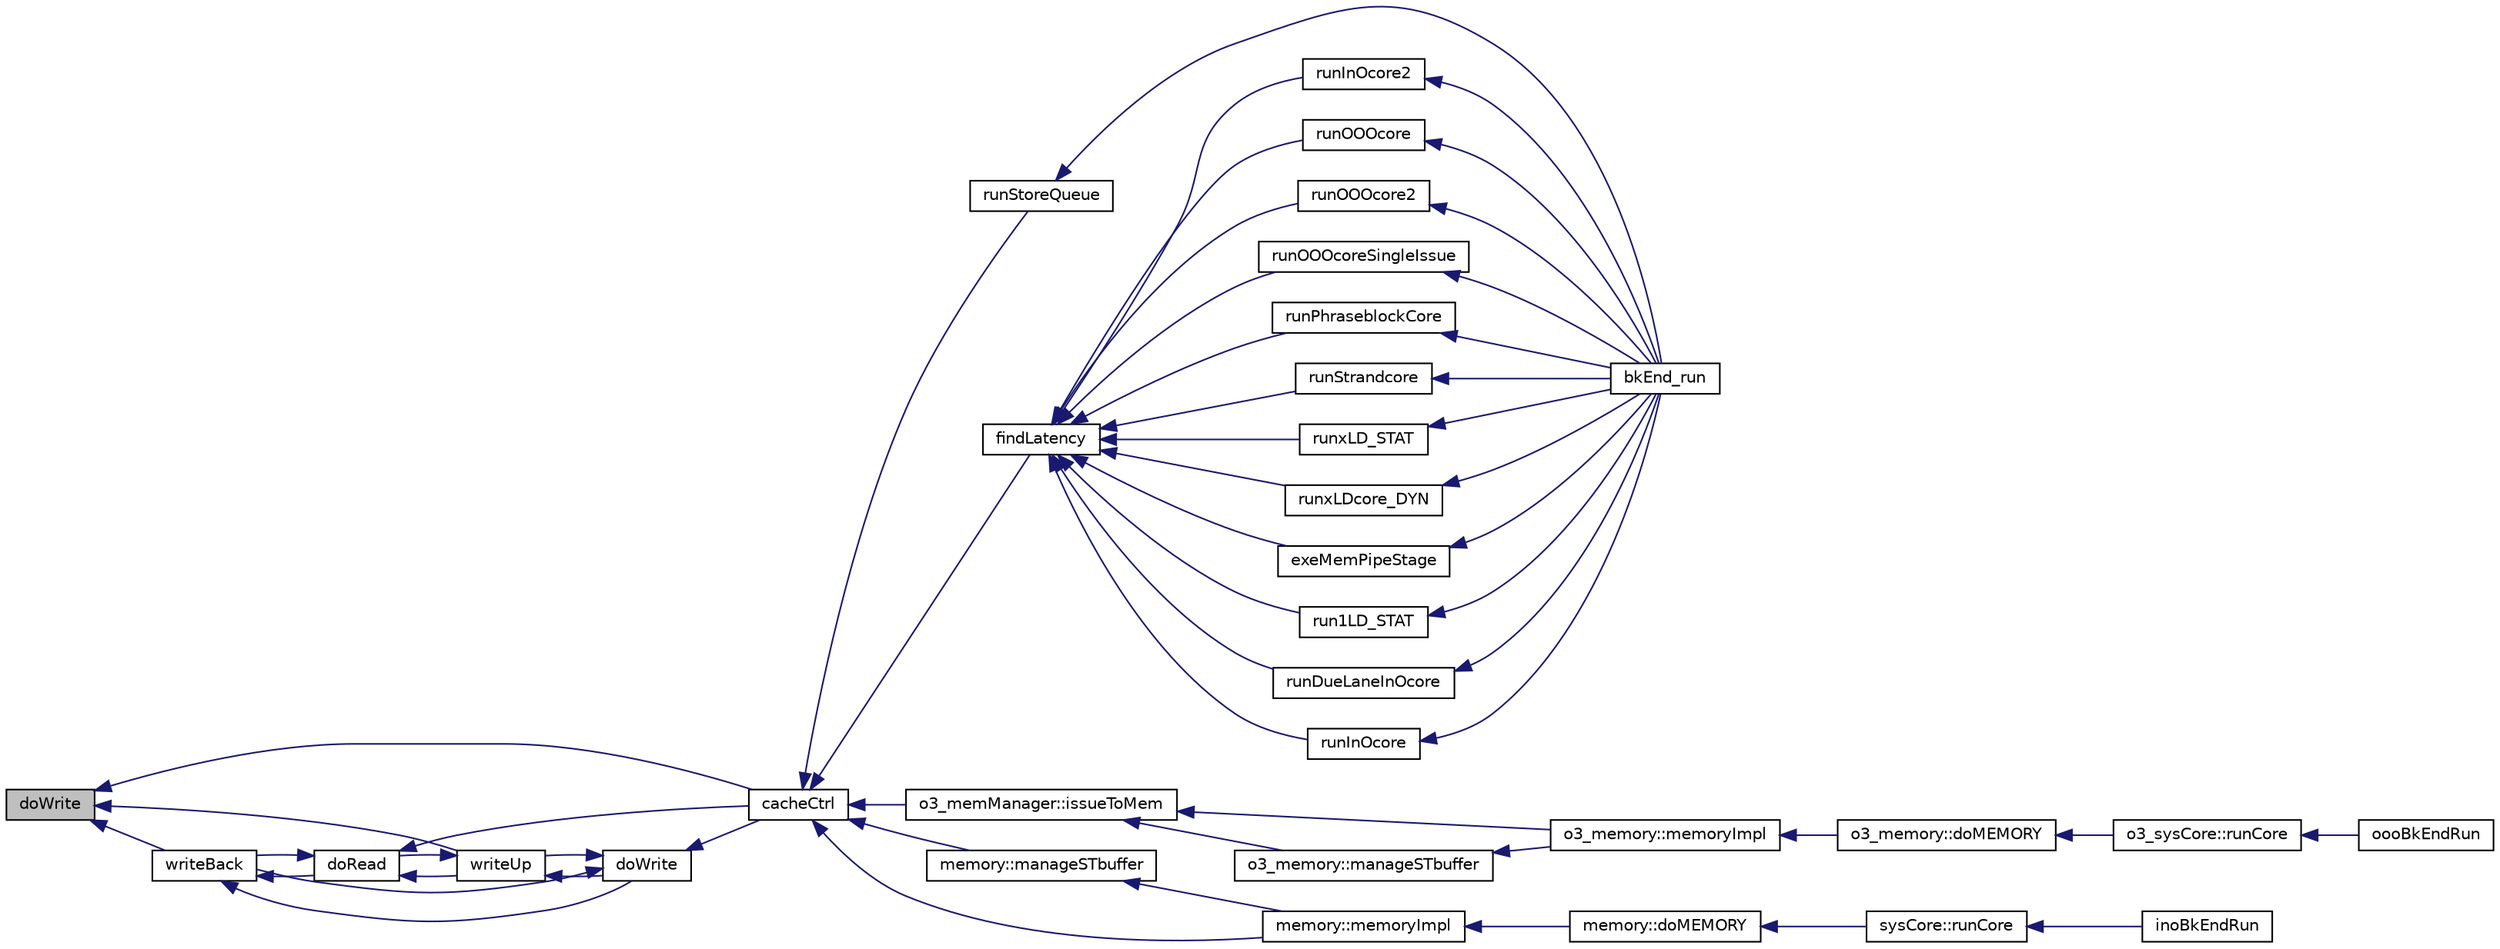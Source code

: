 digraph G
{
  edge [fontname="Helvetica",fontsize="10",labelfontname="Helvetica",labelfontsize="10"];
  node [fontname="Helvetica",fontsize="10",shape=record];
  rankdir=LR;
  Node1 [label="doWrite",height=0.2,width=0.4,color="black", fillcolor="grey75", style="filled" fontcolor="black"];
  Node1 -> Node2 [dir=back,color="midnightblue",fontsize="10",style="solid",fontname="Helvetica"];
  Node2 [label="cacheCtrl",height=0.2,width=0.4,color="black", fillcolor="white", style="filled",URL="$cacheCtrl_8h.html#a647b95d4a9cb0f09d95d2adfaf25e1d7"];
  Node2 -> Node3 [dir=back,color="midnightblue",fontsize="10",style="solid",fontname="Helvetica"];
  Node3 [label="findLatency",height=0.2,width=0.4,color="black", fillcolor="white", style="filled",URL="$bkEnd_8cpp.html#a425e040d7cdd063c48e543f19d61d29e"];
  Node3 -> Node4 [dir=back,color="midnightblue",fontsize="10",style="solid",fontname="Helvetica"];
  Node4 [label="exeMemPipeStage",height=0.2,width=0.4,color="black", fillcolor="white", style="filled",URL="$bkEnd_8cpp.html#a184a478d12000544a380c7aa50a9894d"];
  Node4 -> Node5 [dir=back,color="midnightblue",fontsize="10",style="solid",fontname="Helvetica"];
  Node5 [label="bkEnd_run",height=0.2,width=0.4,color="black", fillcolor="white", style="filled",URL="$bkEnd_8h.html#a0de885ce07273f37e162ecb0e63ec95d"];
  Node3 -> Node6 [dir=back,color="midnightblue",fontsize="10",style="solid",fontname="Helvetica"];
  Node6 [label="run1LD_STAT",height=0.2,width=0.4,color="black", fillcolor="white", style="filled",URL="$bkEnd_8cpp.html#a97c39e40275c8b88452f484247c641e6"];
  Node6 -> Node5 [dir=back,color="midnightblue",fontsize="10",style="solid",fontname="Helvetica"];
  Node3 -> Node7 [dir=back,color="midnightblue",fontsize="10",style="solid",fontname="Helvetica"];
  Node7 [label="runDueLaneInOcore",height=0.2,width=0.4,color="black", fillcolor="white", style="filled",URL="$bkEnd_8cpp.html#ace2244168da67b24c25de5eeb8e324e7"];
  Node7 -> Node5 [dir=back,color="midnightblue",fontsize="10",style="solid",fontname="Helvetica"];
  Node3 -> Node8 [dir=back,color="midnightblue",fontsize="10",style="solid",fontname="Helvetica"];
  Node8 [label="runInOcore",height=0.2,width=0.4,color="black", fillcolor="white", style="filled",URL="$bkEnd_8cpp.html#a08f23b53db9ac916db6ee3b82c8a80a9"];
  Node8 -> Node5 [dir=back,color="midnightblue",fontsize="10",style="solid",fontname="Helvetica"];
  Node3 -> Node9 [dir=back,color="midnightblue",fontsize="10",style="solid",fontname="Helvetica"];
  Node9 [label="runInOcore2",height=0.2,width=0.4,color="black", fillcolor="white", style="filled",URL="$bkEnd_8cpp.html#ac12de6e25fc3f32a278fbc174b77bcf8"];
  Node9 -> Node5 [dir=back,color="midnightblue",fontsize="10",style="solid",fontname="Helvetica"];
  Node3 -> Node10 [dir=back,color="midnightblue",fontsize="10",style="solid",fontname="Helvetica"];
  Node10 [label="runOOOcore",height=0.2,width=0.4,color="black", fillcolor="white", style="filled",URL="$bkEnd_8cpp.html#a0048e706dd30cad67418041c870d1850"];
  Node10 -> Node5 [dir=back,color="midnightblue",fontsize="10",style="solid",fontname="Helvetica"];
  Node3 -> Node11 [dir=back,color="midnightblue",fontsize="10",style="solid",fontname="Helvetica"];
  Node11 [label="runOOOcore2",height=0.2,width=0.4,color="black", fillcolor="white", style="filled",URL="$bkEnd_8cpp.html#a1e86a57f718ccc5c785cb2f69e4eb150"];
  Node11 -> Node5 [dir=back,color="midnightblue",fontsize="10",style="solid",fontname="Helvetica"];
  Node3 -> Node12 [dir=back,color="midnightblue",fontsize="10",style="solid",fontname="Helvetica"];
  Node12 [label="runOOOcoreSingleIssue",height=0.2,width=0.4,color="black", fillcolor="white", style="filled",URL="$bkEnd_8cpp.html#a10447d26aeb9ab403590f64c71683174"];
  Node12 -> Node5 [dir=back,color="midnightblue",fontsize="10",style="solid",fontname="Helvetica"];
  Node3 -> Node13 [dir=back,color="midnightblue",fontsize="10",style="solid",fontname="Helvetica"];
  Node13 [label="runPhraseblockCore",height=0.2,width=0.4,color="black", fillcolor="white", style="filled",URL="$bkEnd_8cpp.html#a6ce7251cbd93290a7c6774649b96b166"];
  Node13 -> Node5 [dir=back,color="midnightblue",fontsize="10",style="solid",fontname="Helvetica"];
  Node3 -> Node14 [dir=back,color="midnightblue",fontsize="10",style="solid",fontname="Helvetica"];
  Node14 [label="runStrandcore",height=0.2,width=0.4,color="black", fillcolor="white", style="filled",URL="$bkEnd_8cpp.html#a72051851d4c12247aaab4ed481b9c2d1"];
  Node14 -> Node5 [dir=back,color="midnightblue",fontsize="10",style="solid",fontname="Helvetica"];
  Node3 -> Node15 [dir=back,color="midnightblue",fontsize="10",style="solid",fontname="Helvetica"];
  Node15 [label="runxLD_STAT",height=0.2,width=0.4,color="black", fillcolor="white", style="filled",URL="$bkEnd_8cpp.html#a63d6bd6a56d403ccb003d08d98681a3b"];
  Node15 -> Node5 [dir=back,color="midnightblue",fontsize="10",style="solid",fontname="Helvetica"];
  Node3 -> Node16 [dir=back,color="midnightblue",fontsize="10",style="solid",fontname="Helvetica"];
  Node16 [label="runxLDcore_DYN",height=0.2,width=0.4,color="black", fillcolor="white", style="filled",URL="$bkEnd_8cpp.html#a00dd14f5dbcba28599ade0a3d5c47091"];
  Node16 -> Node5 [dir=back,color="midnightblue",fontsize="10",style="solid",fontname="Helvetica"];
  Node2 -> Node17 [dir=back,color="midnightblue",fontsize="10",style="solid",fontname="Helvetica"];
  Node17 [label="o3_memManager::issueToMem",height=0.2,width=0.4,color="black", fillcolor="white", style="filled",URL="$classo3__memManager.html#a9e44a6173a6b099fa6e7644960aac5cf"];
  Node17 -> Node18 [dir=back,color="midnightblue",fontsize="10",style="solid",fontname="Helvetica"];
  Node18 [label="o3_memory::manageSTbuffer",height=0.2,width=0.4,color="black", fillcolor="white", style="filled",URL="$classo3__memory.html#a91a7367c72346b355709afddef9296bf"];
  Node18 -> Node19 [dir=back,color="midnightblue",fontsize="10",style="solid",fontname="Helvetica"];
  Node19 [label="o3_memory::memoryImpl",height=0.2,width=0.4,color="black", fillcolor="white", style="filled",URL="$classo3__memory.html#ad44b31e95afd6e63f85401be8e58318d"];
  Node19 -> Node20 [dir=back,color="midnightblue",fontsize="10",style="solid",fontname="Helvetica"];
  Node20 [label="o3_memory::doMEMORY",height=0.2,width=0.4,color="black", fillcolor="white", style="filled",URL="$classo3__memory.html#a14fb30065edbb1758d0e4c9ac3f92433"];
  Node20 -> Node21 [dir=back,color="midnightblue",fontsize="10",style="solid",fontname="Helvetica"];
  Node21 [label="o3_sysCore::runCore",height=0.2,width=0.4,color="black", fillcolor="white", style="filled",URL="$classo3__sysCore.html#ab97edaa7f8ea74d7315b71d7d03a736c"];
  Node21 -> Node22 [dir=back,color="midnightblue",fontsize="10",style="solid",fontname="Helvetica"];
  Node22 [label="oooBkEndRun",height=0.2,width=0.4,color="black", fillcolor="white", style="filled",URL="$oooBkEnd_8h.html#aaa2cf7fe88073cf54894d48f17271d93"];
  Node17 -> Node19 [dir=back,color="midnightblue",fontsize="10",style="solid",fontname="Helvetica"];
  Node2 -> Node23 [dir=back,color="midnightblue",fontsize="10",style="solid",fontname="Helvetica"];
  Node23 [label="memory::manageSTbuffer",height=0.2,width=0.4,color="black", fillcolor="white", style="filled",URL="$classmemory.html#a43b452151bf034cd654a711b21078097"];
  Node23 -> Node24 [dir=back,color="midnightblue",fontsize="10",style="solid",fontname="Helvetica"];
  Node24 [label="memory::memoryImpl",height=0.2,width=0.4,color="black", fillcolor="white", style="filled",URL="$classmemory.html#a3c2b4025c057acb762cc6630f324d3dc"];
  Node24 -> Node25 [dir=back,color="midnightblue",fontsize="10",style="solid",fontname="Helvetica"];
  Node25 [label="memory::doMEMORY",height=0.2,width=0.4,color="black", fillcolor="white", style="filled",URL="$classmemory.html#ae667b5ac087faff10a52913146d6b627"];
  Node25 -> Node26 [dir=back,color="midnightblue",fontsize="10",style="solid",fontname="Helvetica"];
  Node26 [label="sysCore::runCore",height=0.2,width=0.4,color="black", fillcolor="white", style="filled",URL="$classsysCore.html#a329e1539dcc7da668fb0d6237368922f"];
  Node26 -> Node27 [dir=back,color="midnightblue",fontsize="10",style="solid",fontname="Helvetica"];
  Node27 [label="inoBkEndRun",height=0.2,width=0.4,color="black", fillcolor="white", style="filled",URL="$inoBkEnd_8h.html#a7f7897adf2514facd31db95c4b90314d"];
  Node2 -> Node24 [dir=back,color="midnightblue",fontsize="10",style="solid",fontname="Helvetica"];
  Node2 -> Node28 [dir=back,color="midnightblue",fontsize="10",style="solid",fontname="Helvetica"];
  Node28 [label="runStoreQueue",height=0.2,width=0.4,color="black", fillcolor="white", style="filled",URL="$bkEnd_8cpp.html#aeb3bb6faa3048d5856d06e6205cc3248"];
  Node28 -> Node5 [dir=back,color="midnightblue",fontsize="10",style="solid",fontname="Helvetica"];
  Node1 -> Node29 [dir=back,color="midnightblue",fontsize="10",style="solid",fontname="Helvetica"];
  Node29 [label="writeBack",height=0.2,width=0.4,color="black", fillcolor="white", style="filled",URL="$cacheCtrl_8h.html#a3c95fb18f45bc2704ececadb8e7a3200"];
  Node29 -> Node30 [dir=back,color="midnightblue",fontsize="10",style="solid",fontname="Helvetica"];
  Node30 [label="doRead",height=0.2,width=0.4,color="black", fillcolor="white", style="filled",URL="$cacheCtrl_8h.html#aca22aa31c1e2231d94dea96de677955a"];
  Node30 -> Node2 [dir=back,color="midnightblue",fontsize="10",style="solid",fontname="Helvetica"];
  Node30 -> Node29 [dir=back,color="midnightblue",fontsize="10",style="solid",fontname="Helvetica"];
  Node30 -> Node31 [dir=back,color="midnightblue",fontsize="10",style="solid",fontname="Helvetica"];
  Node31 [label="writeUp",height=0.2,width=0.4,color="black", fillcolor="white", style="filled",URL="$cacheCtrl_8cpp.html#a2b7fac6feef0a70c72a45d493088b270"];
  Node31 -> Node30 [dir=back,color="midnightblue",fontsize="10",style="solid",fontname="Helvetica"];
  Node31 -> Node32 [dir=back,color="midnightblue",fontsize="10",style="solid",fontname="Helvetica"];
  Node32 [label="doWrite",height=0.2,width=0.4,color="black", fillcolor="white", style="filled",URL="$cacheCtrl_8h.html#a940d1bcbe86e71d64bd1eede69d55324"];
  Node32 -> Node2 [dir=back,color="midnightblue",fontsize="10",style="solid",fontname="Helvetica"];
  Node32 -> Node29 [dir=back,color="midnightblue",fontsize="10",style="solid",fontname="Helvetica"];
  Node32 -> Node31 [dir=back,color="midnightblue",fontsize="10",style="solid",fontname="Helvetica"];
  Node29 -> Node32 [dir=back,color="midnightblue",fontsize="10",style="solid",fontname="Helvetica"];
  Node1 -> Node31 [dir=back,color="midnightblue",fontsize="10",style="solid",fontname="Helvetica"];
}
